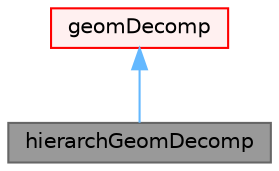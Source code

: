 digraph "hierarchGeomDecomp"
{
 // LATEX_PDF_SIZE
  bgcolor="transparent";
  edge [fontname=Helvetica,fontsize=10,labelfontname=Helvetica,labelfontsize=10];
  node [fontname=Helvetica,fontsize=10,shape=box,height=0.2,width=0.4];
  Node1 [id="Node000001",label="hierarchGeomDecomp",height=0.2,width=0.4,color="gray40", fillcolor="grey60", style="filled", fontcolor="black",tooltip="Does hierarchical decomposition of points, selectable as hierarchical."];
  Node2 -> Node1 [id="edge1_Node000001_Node000002",dir="back",color="steelblue1",style="solid",tooltip=" "];
  Node2 [id="Node000002",label="geomDecomp",height=0.2,width=0.4,color="red", fillcolor="#FFF0F0", style="filled",URL="$classFoam_1_1geomDecomp.html",tooltip="Base for geometrical domain decomposition methods."];
}
